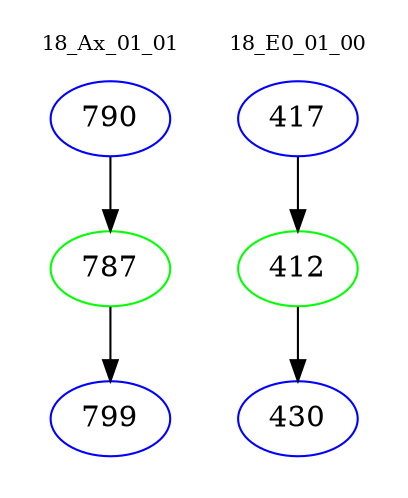 digraph{
subgraph cluster_0 {
color = white
label = "18_Ax_01_01";
fontsize=10;
T0_790 [label="790", color="blue"]
T0_790 -> T0_787 [color="black"]
T0_787 [label="787", color="green"]
T0_787 -> T0_799 [color="black"]
T0_799 [label="799", color="blue"]
}
subgraph cluster_1 {
color = white
label = "18_E0_01_00";
fontsize=10;
T1_417 [label="417", color="blue"]
T1_417 -> T1_412 [color="black"]
T1_412 [label="412", color="green"]
T1_412 -> T1_430 [color="black"]
T1_430 [label="430", color="blue"]
}
}
